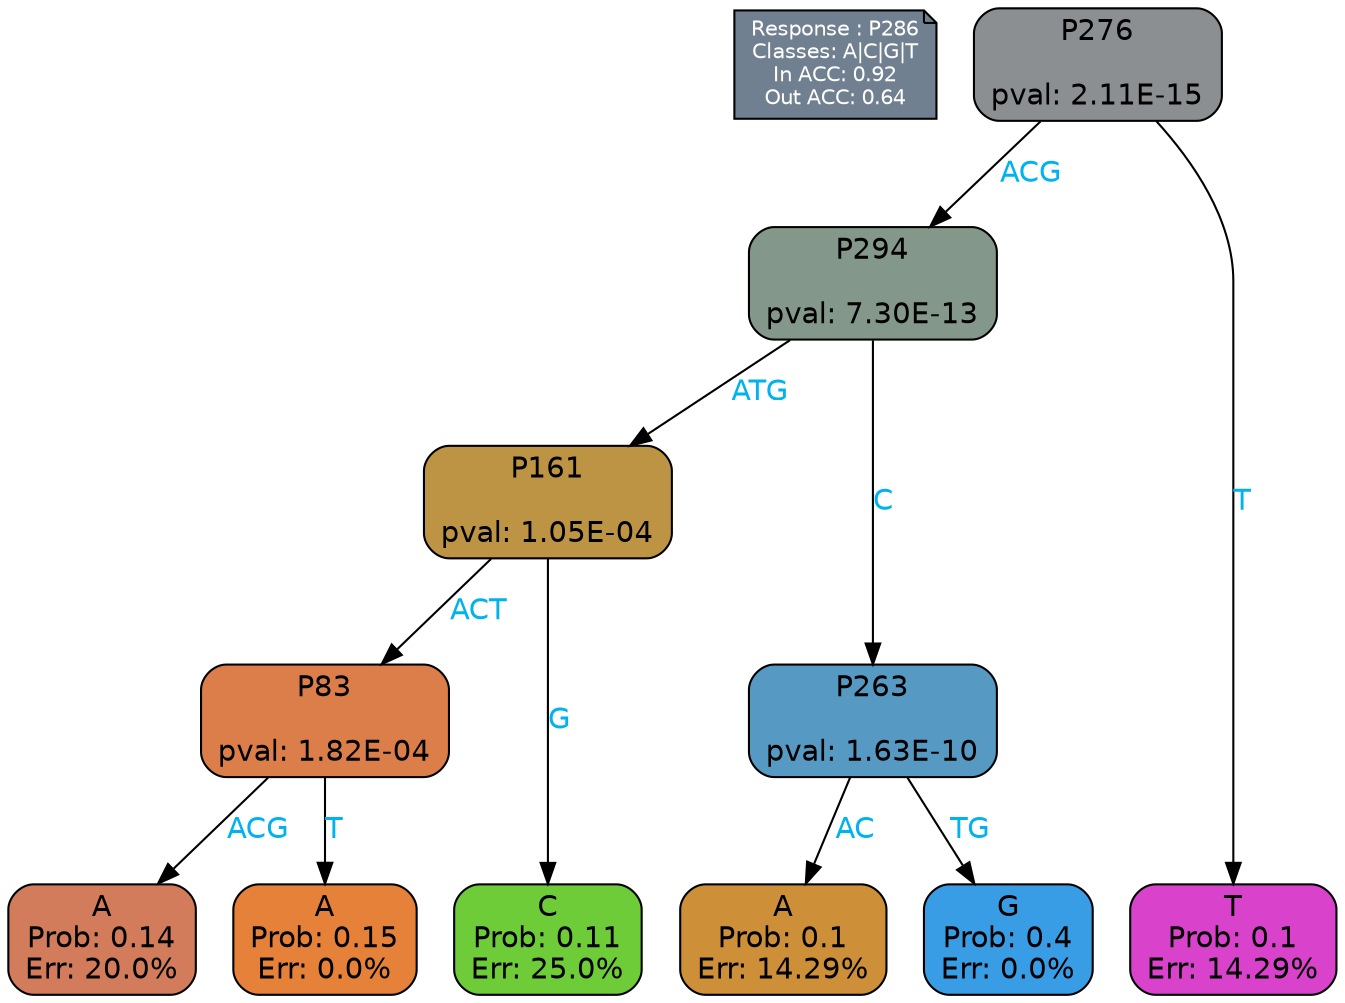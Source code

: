 digraph Tree {
node [shape=box, style="filled, rounded", color="black", fontname=helvetica] ;
graph [ranksep=equally, splines=polylines, bgcolor=transparent, dpi=600] ;
edge [fontname=helvetica] ;
LEGEND [label="Response : P286
Classes: A|C|G|T
In ACC: 0.92
Out ACC: 0.64
",shape=note,align=left,style=filled,fillcolor="slategray",fontcolor="white",fontsize=10];1 [label="P276

pval: 2.11E-15", fillcolor="#8c8f91"] ;
2 [label="P294

pval: 7.30E-13", fillcolor="#84978b"] ;
3 [label="P161

pval: 1.05E-04", fillcolor="#bd9444"] ;
4 [label="P83

pval: 1.82E-04", fillcolor="#dc7e49"] ;
5 [label="A
Prob: 0.14
Err: 20.0%", fillcolor="#d27c5b"] ;
6 [label="A
Prob: 0.15
Err: 0.0%", fillcolor="#e58139"] ;
7 [label="C
Prob: 0.11
Err: 25.0%", fillcolor="#6ecc39"] ;
8 [label="P263

pval: 1.63E-10", fillcolor="#569ac3"] ;
9 [label="A
Prob: 0.1
Err: 14.29%", fillcolor="#ce8f39"] ;
10 [label="G
Prob: 0.4
Err: 0.0%", fillcolor="#399de5"] ;
11 [label="T
Prob: 0.1
Err: 14.29%", fillcolor="#d943cc"] ;
1 -> 2 [label="ACG",fontcolor=deepskyblue2] ;
1 -> 11 [label="T",fontcolor=deepskyblue2] ;
2 -> 8 [label="C",fontcolor=deepskyblue2] ;
2 -> 3 [label="ATG",fontcolor=deepskyblue2] ;
3 -> 4 [label="ACT",fontcolor=deepskyblue2] ;
3 -> 7 [label="G",fontcolor=deepskyblue2] ;
4 -> 5 [label="ACG",fontcolor=deepskyblue2] ;
4 -> 6 [label="T",fontcolor=deepskyblue2] ;
8 -> 9 [label="AC",fontcolor=deepskyblue2] ;
8 -> 10 [label="TG",fontcolor=deepskyblue2] ;
{rank = same; 5;6;7;9;10;11;}{rank = same; LEGEND;1;}}